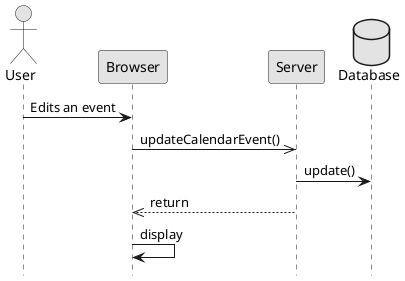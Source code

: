 @startuml  analysis3

skinparam monochrome true
skinparam shadowing false
hide footbox

actor User
database Database order 100

User -> Browser : Edits an event
Browser ->> Server : updateCalendarEvent()
Server -> Database : update()

Server -->> Browser : return
Browser -> Browser : display

@enduml